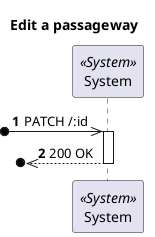 @startuml Process View - Level 1 - Edit a passageway
'https://plantuml.com/sequence-diagram

autonumber
skinparam packageStyle rect

title Edit a passageway

participant "System" as Sys <<System>>

?o->> Sys : PATCH /:id

activate Sys

?o<<--Sys : 200 OK

deactivate Sys

@enduml

